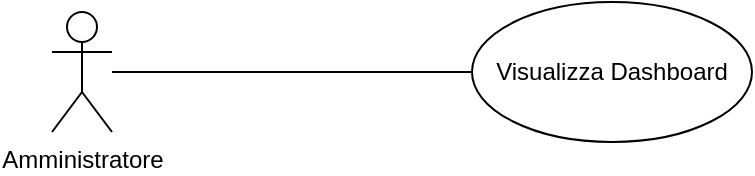 <mxfile version="26.1.1">
  <diagram name="Pagina-1" id="-d28I5pS4xj2d2wAqZrU">
    <mxGraphModel dx="1034" dy="511" grid="1" gridSize="10" guides="1" tooltips="1" connect="1" arrows="1" fold="1" page="1" pageScale="1" pageWidth="827" pageHeight="1169" math="0" shadow="0">
      <root>
        <mxCell id="0" />
        <mxCell id="1" parent="0" />
        <mxCell id="sGkq78KhtyoILuj6ixy9-1" value="Amministratore" style="shape=umlActor;verticalLabelPosition=bottom;verticalAlign=top;html=1;" vertex="1" parent="1">
          <mxGeometry x="200" y="200" width="30" height="60" as="geometry" />
        </mxCell>
        <mxCell id="sGkq78KhtyoILuj6ixy9-2" value="Visualizza Dashboard" style="ellipse;whiteSpace=wrap;html=1;" vertex="1" parent="1">
          <mxGeometry x="410" y="195" width="140" height="70" as="geometry" />
        </mxCell>
        <mxCell id="sGkq78KhtyoILuj6ixy9-3" value="" style="endArrow=none;html=1;edgeStyle=orthogonalEdgeStyle;rounded=0;" edge="1" parent="1" source="sGkq78KhtyoILuj6ixy9-1" target="sGkq78KhtyoILuj6ixy9-2">
          <mxGeometry relative="1" as="geometry">
            <mxPoint x="330" y="270" as="sourcePoint" />
            <mxPoint x="490" y="270" as="targetPoint" />
          </mxGeometry>
        </mxCell>
      </root>
    </mxGraphModel>
  </diagram>
</mxfile>
